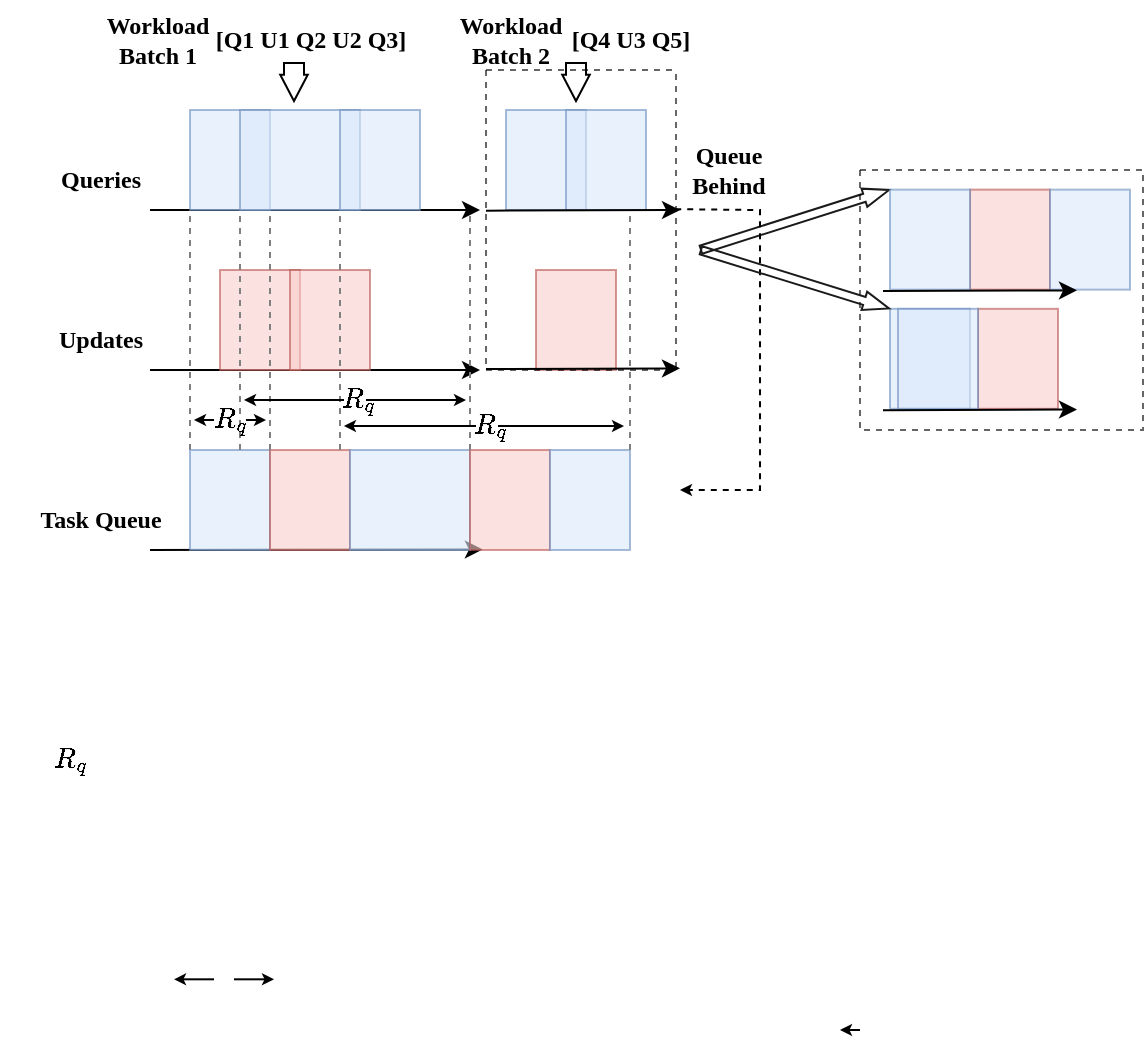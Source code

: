 <mxfile version="20.3.3" type="github">
  <diagram id="Bx-xNaHaK0agXE2F0XZd" name="第 1 页">
    <mxGraphModel dx="1093" dy="601" grid="1" gridSize="10" guides="1" tooltips="1" connect="1" arrows="1" fold="1" page="1" pageScale="1" pageWidth="827" pageHeight="583" math="1" shadow="0">
      <root>
        <mxCell id="0" />
        <mxCell id="1" parent="0" />
        <mxCell id="VoCDYV5BWMh_LhJW3Wjn-31" value="$$R_q$$" style="text;html=1;resizable=0;autosize=1;align=center;verticalAlign=middle;points=[];fillColor=none;strokeColor=none;rounded=0;" parent="1" vertex="1">
          <mxGeometry x="20" y="420" width="70" height="30" as="geometry" />
        </mxCell>
        <mxCell id="VoCDYV5BWMh_LhJW3Wjn-1" value="" style="endArrow=classic;html=1;rounded=0;" parent="1" edge="1">
          <mxGeometry width="50" height="50" relative="1" as="geometry">
            <mxPoint x="95" y="160" as="sourcePoint" />
            <mxPoint x="260" y="160" as="targetPoint" />
          </mxGeometry>
        </mxCell>
        <mxCell id="VoCDYV5BWMh_LhJW3Wjn-2" value="" style="endArrow=classic;html=1;rounded=0;" parent="1" edge="1">
          <mxGeometry width="50" height="50" relative="1" as="geometry">
            <mxPoint x="95" y="240" as="sourcePoint" />
            <mxPoint x="260" y="240" as="targetPoint" />
          </mxGeometry>
        </mxCell>
        <mxCell id="VoCDYV5BWMh_LhJW3Wjn-7" value="" style="rounded=0;whiteSpace=wrap;html=1;fillColor=#f8cecc;strokeColor=#b85450;opacity=60;" parent="1" vertex="1">
          <mxGeometry x="130" y="190" width="40" height="50" as="geometry" />
        </mxCell>
        <mxCell id="VoCDYV5BWMh_LhJW3Wjn-8" value="" style="rounded=0;whiteSpace=wrap;html=1;fillColor=#f8cecc;strokeColor=#b85450;opacity=60;" parent="1" vertex="1">
          <mxGeometry x="165" y="190" width="40" height="50" as="geometry" />
        </mxCell>
        <mxCell id="VoCDYV5BWMh_LhJW3Wjn-11" value="" style="endArrow=classic;html=1;rounded=0;entryX=0.161;entryY=0.994;entryDx=0;entryDy=0;entryPerimeter=0;" parent="1" edge="1" target="4jKrsYHHsN8ylwv_VJGM-10">
          <mxGeometry width="50" height="50" relative="1" as="geometry">
            <mxPoint x="95" y="330" as="sourcePoint" />
            <mxPoint x="375" y="330" as="targetPoint" />
          </mxGeometry>
        </mxCell>
        <mxCell id="VoCDYV5BWMh_LhJW3Wjn-17" value="" style="endArrow=none;dashed=1;html=1;strokeWidth=1;rounded=0;entryX=0;entryY=1;entryDx=0;entryDy=0;exitX=0;exitY=0;exitDx=0;exitDy=0;strokeColor=#808080;" parent="1" edge="1">
          <mxGeometry width="50" height="50" relative="1" as="geometry">
            <mxPoint x="115" y="280" as="sourcePoint" />
            <mxPoint x="115" y="160" as="targetPoint" />
          </mxGeometry>
        </mxCell>
        <mxCell id="VoCDYV5BWMh_LhJW3Wjn-35" value="" style="endArrow=classic;html=1;rounded=0;endSize=3;strokeWidth=1;" parent="1" edge="1">
          <mxGeometry width="50" height="50" relative="1" as="geometry">
            <mxPoint x="137" y="544.66" as="sourcePoint" />
            <mxPoint x="157" y="544.66" as="targetPoint" />
          </mxGeometry>
        </mxCell>
        <mxCell id="VoCDYV5BWMh_LhJW3Wjn-36" value="" style="endArrow=classic;html=1;rounded=0;endSize=3;strokeWidth=1;" parent="1" edge="1">
          <mxGeometry width="50" height="50" relative="1" as="geometry">
            <mxPoint x="127" y="544.66" as="sourcePoint" />
            <mxPoint x="107" y="544.66" as="targetPoint" />
          </mxGeometry>
        </mxCell>
        <mxCell id="VoCDYV5BWMh_LhJW3Wjn-82" value="&lt;font face=&quot;Times New Roman&quot;&gt;Queries&lt;/font&gt;" style="text;html=1;resizable=0;autosize=1;align=center;verticalAlign=middle;points=[];fillColor=none;strokeColor=none;rounded=0;fontStyle=1" parent="1" vertex="1">
          <mxGeometry x="40" y="130" width="60" height="30" as="geometry" />
        </mxCell>
        <mxCell id="VoCDYV5BWMh_LhJW3Wjn-83" value="&lt;font face=&quot;Times New Roman&quot;&gt;Updates&lt;/font&gt;" style="text;html=1;resizable=0;autosize=1;align=center;verticalAlign=middle;points=[];fillColor=none;strokeColor=none;rounded=0;fontStyle=1" parent="1" vertex="1">
          <mxGeometry x="35" y="210" width="70" height="30" as="geometry" />
        </mxCell>
        <mxCell id="VoCDYV5BWMh_LhJW3Wjn-84" value="&lt;font face=&quot;Times New Roman&quot;&gt;Task Queue&lt;/font&gt;" style="text;html=1;resizable=0;autosize=1;align=center;verticalAlign=middle;points=[];fillColor=none;strokeColor=none;rounded=0;fontStyle=1" parent="1" vertex="1">
          <mxGeometry x="30" y="300" width="80" height="30" as="geometry" />
        </mxCell>
        <mxCell id="VoCDYV5BWMh_LhJW3Wjn-85" value="" style="shape=flexArrow;endArrow=classic;html=1;rounded=0;fontFamily=Times New Roman;strokeColor=#1A1A1A;strokeWidth=1;endSize=3.977;startSize=10;endWidth=4.375;entryX=0;entryY=0;entryDx=0;entryDy=0;width=4.186;" parent="1" edge="1" target="4jKrsYHHsN8ylwv_VJGM-89">
          <mxGeometry width="50" height="50" relative="1" as="geometry">
            <mxPoint x="370" y="180" as="sourcePoint" />
            <mxPoint x="510" y="140" as="targetPoint" />
          </mxGeometry>
        </mxCell>
        <mxCell id="4jKrsYHHsN8ylwv_VJGM-1" value="&lt;font face=&quot;Times New Roman&quot;&gt;Workload&amp;nbsp;&lt;br&gt;Batch 1&amp;nbsp;&lt;/font&gt;" style="text;html=1;resizable=0;autosize=1;align=center;verticalAlign=middle;points=[];fillColor=none;strokeColor=none;rounded=0;fontStyle=1" vertex="1" parent="1">
          <mxGeometry x="60" y="55" width="80" height="40" as="geometry" />
        </mxCell>
        <mxCell id="4jKrsYHHsN8ylwv_VJGM-2" value="&lt;font style=&quot;font-size: 12px;&quot; face=&quot;Times New Roman&quot;&gt;[Q1 U1 Q2 U2 Q3]&lt;/font&gt;" style="text;html=1;resizable=0;autosize=1;align=center;verticalAlign=middle;points=[];fillColor=none;strokeColor=none;rounded=0;fontStyle=1" vertex="1" parent="1">
          <mxGeometry x="115" y="60" width="120" height="30" as="geometry" />
        </mxCell>
        <mxCell id="4jKrsYHHsN8ylwv_VJGM-6" value="" style="rounded=0;whiteSpace=wrap;html=1;fillColor=#dae8fc;strokeColor=#6c8ebf;opacity=60;" vertex="1" parent="1">
          <mxGeometry x="115" y="110" width="40" height="50" as="geometry" />
        </mxCell>
        <mxCell id="4jKrsYHHsN8ylwv_VJGM-4" value="" style="rounded=0;whiteSpace=wrap;html=1;fillColor=#dae8fc;strokeColor=#6c8ebf;opacity=60;" vertex="1" parent="1">
          <mxGeometry x="140" y="110" width="60" height="50" as="geometry" />
        </mxCell>
        <mxCell id="VoCDYV5BWMh_LhJW3Wjn-4" value="" style="rounded=0;whiteSpace=wrap;html=1;fillColor=#dae8fc;strokeColor=#6c8ebf;opacity=60;" parent="1" vertex="1">
          <mxGeometry x="190" y="110" width="40" height="50" as="geometry" />
        </mxCell>
        <mxCell id="4jKrsYHHsN8ylwv_VJGM-7" value="" style="rounded=0;whiteSpace=wrap;html=1;fillColor=#dae8fc;strokeColor=#6c8ebf;opacity=60;" vertex="1" parent="1">
          <mxGeometry x="115" y="280" width="40" height="50" as="geometry" />
        </mxCell>
        <mxCell id="4jKrsYHHsN8ylwv_VJGM-8" value="" style="rounded=0;whiteSpace=wrap;html=1;fillColor=#f8cecc;strokeColor=#b85450;opacity=60;" vertex="1" parent="1">
          <mxGeometry x="155" y="280" width="40" height="50" as="geometry" />
        </mxCell>
        <mxCell id="4jKrsYHHsN8ylwv_VJGM-9" value="" style="rounded=0;whiteSpace=wrap;html=1;fillColor=#dae8fc;strokeColor=#6c8ebf;opacity=60;" vertex="1" parent="1">
          <mxGeometry x="195" y="280" width="60" height="50" as="geometry" />
        </mxCell>
        <mxCell id="4jKrsYHHsN8ylwv_VJGM-10" value="" style="rounded=0;whiteSpace=wrap;html=1;fillColor=#f8cecc;strokeColor=#b85450;opacity=60;" vertex="1" parent="1">
          <mxGeometry x="255" y="280" width="40" height="50" as="geometry" />
        </mxCell>
        <mxCell id="4jKrsYHHsN8ylwv_VJGM-11" value="" style="rounded=0;whiteSpace=wrap;html=1;fillColor=#dae8fc;strokeColor=#6c8ebf;opacity=60;" vertex="1" parent="1">
          <mxGeometry x="295" y="280" width="40" height="50" as="geometry" />
        </mxCell>
        <mxCell id="4jKrsYHHsN8ylwv_VJGM-12" value="" style="endArrow=none;dashed=1;html=1;strokeWidth=1;rounded=0;entryX=0;entryY=1;entryDx=0;entryDy=0;exitX=0;exitY=0;exitDx=0;exitDy=0;strokeColor=#808080;" edge="1" parent="1">
          <mxGeometry width="50" height="50" relative="1" as="geometry">
            <mxPoint x="140" y="280" as="sourcePoint" />
            <mxPoint x="140" y="160" as="targetPoint" />
          </mxGeometry>
        </mxCell>
        <mxCell id="4jKrsYHHsN8ylwv_VJGM-13" value="" style="endArrow=none;dashed=1;html=1;strokeWidth=1;rounded=0;entryX=0;entryY=1;entryDx=0;entryDy=0;exitX=0;exitY=0;exitDx=0;exitDy=0;strokeColor=#808080;" edge="1" parent="1">
          <mxGeometry width="50" height="50" relative="1" as="geometry">
            <mxPoint x="190" y="280" as="sourcePoint" />
            <mxPoint x="190" y="160" as="targetPoint" />
          </mxGeometry>
        </mxCell>
        <mxCell id="4jKrsYHHsN8ylwv_VJGM-14" value="" style="endArrow=none;dashed=1;html=1;strokeWidth=1;rounded=0;entryX=0;entryY=1;entryDx=0;entryDy=0;exitX=0;exitY=0;exitDx=0;exitDy=0;strokeColor=#808080;" edge="1" parent="1">
          <mxGeometry width="50" height="50" relative="1" as="geometry">
            <mxPoint x="155" y="280" as="sourcePoint" />
            <mxPoint x="155" y="160" as="targetPoint" />
          </mxGeometry>
        </mxCell>
        <mxCell id="4jKrsYHHsN8ylwv_VJGM-15" value="" style="endArrow=none;dashed=1;html=1;strokeWidth=1;rounded=0;entryX=0;entryY=1;entryDx=0;entryDy=0;exitX=0;exitY=0;exitDx=0;exitDy=0;strokeColor=#808080;" edge="1" parent="1">
          <mxGeometry width="50" height="50" relative="1" as="geometry">
            <mxPoint x="255" y="280" as="sourcePoint" />
            <mxPoint x="255" y="160" as="targetPoint" />
          </mxGeometry>
        </mxCell>
        <mxCell id="4jKrsYHHsN8ylwv_VJGM-16" value="" style="endArrow=none;dashed=1;html=1;strokeWidth=1;rounded=0;entryX=0;entryY=1;entryDx=0;entryDy=0;exitX=0;exitY=0;exitDx=0;exitDy=0;strokeColor=#808080;" edge="1" parent="1">
          <mxGeometry width="50" height="50" relative="1" as="geometry">
            <mxPoint x="335" y="280" as="sourcePoint" />
            <mxPoint x="335" y="160" as="targetPoint" />
          </mxGeometry>
        </mxCell>
        <mxCell id="4jKrsYHHsN8ylwv_VJGM-20" value="$$R_q$$" style="text;html=1;resizable=0;autosize=1;align=center;verticalAlign=middle;points=[];fillColor=none;strokeColor=none;rounded=0;" vertex="1" parent="1">
          <mxGeometry x="100" y="250" width="70" height="30" as="geometry" />
        </mxCell>
        <mxCell id="4jKrsYHHsN8ylwv_VJGM-22" value="" style="endArrow=classic;html=1;rounded=0;endSize=3;strokeWidth=1;jumpSize=6;startSize=6;" edge="1" parent="1">
          <mxGeometry width="50" height="50" relative="1" as="geometry">
            <mxPoint x="127" y="265" as="sourcePoint" />
            <mxPoint x="117" y="265" as="targetPoint" />
          </mxGeometry>
        </mxCell>
        <mxCell id="4jKrsYHHsN8ylwv_VJGM-24" value="" style="endArrow=classic;html=1;rounded=0;endSize=3;strokeWidth=1;jumpSize=6;startSize=6;" edge="1" parent="1">
          <mxGeometry width="50" height="50" relative="1" as="geometry">
            <mxPoint x="450" y="570" as="sourcePoint" />
            <mxPoint x="440" y="570" as="targetPoint" />
          </mxGeometry>
        </mxCell>
        <mxCell id="4jKrsYHHsN8ylwv_VJGM-25" value="" style="endArrow=classic;html=1;rounded=0;endSize=3;strokeWidth=1;" edge="1" parent="1">
          <mxGeometry width="50" height="50" relative="1" as="geometry">
            <mxPoint x="143" y="265.0" as="sourcePoint" />
            <mxPoint x="153" y="265" as="targetPoint" />
          </mxGeometry>
        </mxCell>
        <mxCell id="4jKrsYHHsN8ylwv_VJGM-26" value="$$R_q$$" style="text;html=1;resizable=0;autosize=1;align=center;verticalAlign=middle;points=[];fillColor=none;strokeColor=none;rounded=0;" vertex="1" parent="1">
          <mxGeometry x="164" y="240" width="70" height="30" as="geometry" />
        </mxCell>
        <mxCell id="4jKrsYHHsN8ylwv_VJGM-28" value="" style="endArrow=classic;html=1;rounded=0;endSize=3;strokeWidth=1;" edge="1" parent="1">
          <mxGeometry width="50" height="50" relative="1" as="geometry">
            <mxPoint x="192" y="255" as="sourcePoint" />
            <mxPoint x="142" y="255.0" as="targetPoint" />
          </mxGeometry>
        </mxCell>
        <mxCell id="4jKrsYHHsN8ylwv_VJGM-29" value="" style="endArrow=classic;html=1;rounded=0;endSize=3;strokeWidth=1;" edge="1" parent="1">
          <mxGeometry width="50" height="50" relative="1" as="geometry">
            <mxPoint x="203" y="255.0" as="sourcePoint" />
            <mxPoint x="253" y="255" as="targetPoint" />
          </mxGeometry>
        </mxCell>
        <mxCell id="4jKrsYHHsN8ylwv_VJGM-30" value="$$R_q$$" style="text;html=1;resizable=0;autosize=1;align=center;verticalAlign=middle;points=[];fillColor=none;strokeColor=none;rounded=0;" vertex="1" parent="1">
          <mxGeometry x="230" y="253" width="70" height="30" as="geometry" />
        </mxCell>
        <mxCell id="4jKrsYHHsN8ylwv_VJGM-31" value="" style="endArrow=classic;html=1;rounded=0;endSize=3;strokeWidth=1;entryX=0.371;entryY=0.933;entryDx=0;entryDy=0;entryPerimeter=0;" edge="1" parent="1">
          <mxGeometry width="50" height="50" relative="1" as="geometry">
            <mxPoint x="258" y="268" as="sourcePoint" />
            <mxPoint x="191.97" y="267.99" as="targetPoint" />
          </mxGeometry>
        </mxCell>
        <mxCell id="4jKrsYHHsN8ylwv_VJGM-32" value="" style="endArrow=classic;html=1;rounded=0;endSize=3;strokeWidth=1;" edge="1" parent="1">
          <mxGeometry width="50" height="50" relative="1" as="geometry">
            <mxPoint x="269" y="268.0" as="sourcePoint" />
            <mxPoint x="332" y="268" as="targetPoint" />
          </mxGeometry>
        </mxCell>
        <mxCell id="4jKrsYHHsN8ylwv_VJGM-33" value="" style="rounded=0;whiteSpace=wrap;html=1;fillColor=#dae8fc;strokeColor=#6c8ebf;opacity=60;" vertex="1" parent="1">
          <mxGeometry x="273" y="110" width="40" height="50" as="geometry" />
        </mxCell>
        <mxCell id="4jKrsYHHsN8ylwv_VJGM-34" value="" style="rounded=0;whiteSpace=wrap;html=1;fillColor=#dae8fc;strokeColor=#6c8ebf;opacity=60;" vertex="1" parent="1">
          <mxGeometry x="303" y="110" width="40" height="50" as="geometry" />
        </mxCell>
        <mxCell id="4jKrsYHHsN8ylwv_VJGM-35" value="" style="rounded=0;whiteSpace=wrap;html=1;fillColor=#f8cecc;strokeColor=#b85450;opacity=60;" vertex="1" parent="1">
          <mxGeometry x="288" y="190" width="40" height="50" as="geometry" />
        </mxCell>
        <mxCell id="4jKrsYHHsN8ylwv_VJGM-36" value="&lt;font face=&quot;Times New Roman&quot;&gt;Workload&lt;br&gt;Batch 2&lt;br&gt;&lt;/font&gt;" style="text;html=1;resizable=0;autosize=1;align=center;verticalAlign=middle;points=[];fillColor=none;strokeColor=none;rounded=0;fontStyle=1" vertex="1" parent="1">
          <mxGeometry x="240" y="55" width="70" height="40" as="geometry" />
        </mxCell>
        <mxCell id="4jKrsYHHsN8ylwv_VJGM-37" value="" style="shape=flexArrow;endArrow=classic;html=1;rounded=0;fontSize=12;startSize=6;endSize=4.048;jumpSize=6;endWidth=2.759;" edge="1" parent="1">
          <mxGeometry width="50" height="50" relative="1" as="geometry">
            <mxPoint x="308" y="86" as="sourcePoint" />
            <mxPoint x="308" y="106" as="targetPoint" />
          </mxGeometry>
        </mxCell>
        <mxCell id="4jKrsYHHsN8ylwv_VJGM-38" value="" style="shape=flexArrow;endArrow=classic;html=1;rounded=0;fontSize=12;startSize=6;endSize=4.048;jumpSize=6;endWidth=2.759;" edge="1" parent="1">
          <mxGeometry width="50" height="50" relative="1" as="geometry">
            <mxPoint x="167.0" y="86" as="sourcePoint" />
            <mxPoint x="167.0" y="106" as="targetPoint" />
          </mxGeometry>
        </mxCell>
        <mxCell id="4jKrsYHHsN8ylwv_VJGM-39" value="" style="swimlane;startSize=0;strokeColor=default;fontSize=12;opacity=60;dashed=1;" vertex="1" parent="1">
          <mxGeometry x="263" y="90" width="95" height="150" as="geometry" />
        </mxCell>
        <mxCell id="4jKrsYHHsN8ylwv_VJGM-84" value="" style="endArrow=classic;html=1;rounded=0;" edge="1" parent="4jKrsYHHsN8ylwv_VJGM-39">
          <mxGeometry width="50" height="50" relative="1" as="geometry">
            <mxPoint y="149.52" as="sourcePoint" />
            <mxPoint x="97" y="149.17" as="targetPoint" />
          </mxGeometry>
        </mxCell>
        <mxCell id="4jKrsYHHsN8ylwv_VJGM-40" value="" style="endArrow=classic;html=1;rounded=0;fontSize=12;startSize=6;endSize=3;jumpSize=6;exitX=0.996;exitY=0.464;exitDx=0;exitDy=0;exitPerimeter=0;dashed=1;" edge="1" parent="1" source="4jKrsYHHsN8ylwv_VJGM-39">
          <mxGeometry width="50" height="50" relative="1" as="geometry">
            <mxPoint x="260" y="270" as="sourcePoint" />
            <mxPoint x="360" y="300" as="targetPoint" />
            <Array as="points">
              <mxPoint x="400" y="160" />
              <mxPoint x="400" y="300" />
            </Array>
          </mxGeometry>
        </mxCell>
        <mxCell id="4jKrsYHHsN8ylwv_VJGM-41" value="&lt;font face=&quot;Times New Roman&quot;&gt;Queue &lt;br&gt;Behind&lt;/font&gt;" style="text;html=1;resizable=0;autosize=1;align=center;verticalAlign=middle;points=[];fillColor=none;strokeColor=none;rounded=0;fontStyle=1" vertex="1" parent="1">
          <mxGeometry x="354" y="120" width="60" height="40" as="geometry" />
        </mxCell>
        <mxCell id="4jKrsYHHsN8ylwv_VJGM-44" value="" style="rounded=0;whiteSpace=wrap;html=1;fillColor=#f8cecc;strokeColor=#b85450;opacity=60;" vertex="1" parent="1">
          <mxGeometry x="509" y="209.41" width="40" height="50" as="geometry" />
        </mxCell>
        <mxCell id="4jKrsYHHsN8ylwv_VJGM-53" value="" style="rounded=0;whiteSpace=wrap;html=1;fillColor=#dae8fc;strokeColor=#6c8ebf;opacity=60;" vertex="1" parent="1">
          <mxGeometry x="465" y="209.41" width="40" height="50" as="geometry" />
        </mxCell>
        <mxCell id="4jKrsYHHsN8ylwv_VJGM-55" value="" style="rounded=0;whiteSpace=wrap;html=1;fillColor=#dae8fc;strokeColor=#6c8ebf;opacity=60;" vertex="1" parent="1">
          <mxGeometry x="469" y="209.41" width="40" height="50" as="geometry" />
        </mxCell>
        <mxCell id="4jKrsYHHsN8ylwv_VJGM-83" value="" style="endArrow=classic;html=1;rounded=0;" edge="1" parent="1">
          <mxGeometry width="50" height="50" relative="1" as="geometry">
            <mxPoint x="263" y="160.35" as="sourcePoint" />
            <mxPoint x="360" y="160" as="targetPoint" />
          </mxGeometry>
        </mxCell>
        <mxCell id="4jKrsYHHsN8ylwv_VJGM-85" value="" style="endArrow=classic;html=1;rounded=0;" edge="1" parent="1">
          <mxGeometry width="50" height="50" relative="1" as="geometry">
            <mxPoint x="461.5" y="260.11" as="sourcePoint" />
            <mxPoint x="558.5" y="259.76" as="targetPoint" />
          </mxGeometry>
        </mxCell>
        <mxCell id="4jKrsYHHsN8ylwv_VJGM-86" value="&lt;font style=&quot;font-size: 12px;&quot; face=&quot;Times New Roman&quot;&gt;[Q4 U3 Q5]&lt;/font&gt;" style="text;html=1;resizable=0;autosize=1;align=center;verticalAlign=middle;points=[];fillColor=none;strokeColor=none;rounded=0;fontStyle=1" vertex="1" parent="1">
          <mxGeometry x="295" y="60" width="80" height="30" as="geometry" />
        </mxCell>
        <mxCell id="4jKrsYHHsN8ylwv_VJGM-88" value="" style="rounded=0;whiteSpace=wrap;html=1;fillColor=#f8cecc;strokeColor=#b85450;opacity=60;" vertex="1" parent="1">
          <mxGeometry x="505" y="149.82" width="40" height="50" as="geometry" />
        </mxCell>
        <mxCell id="4jKrsYHHsN8ylwv_VJGM-89" value="" style="rounded=0;whiteSpace=wrap;html=1;fillColor=#dae8fc;strokeColor=#6c8ebf;opacity=60;" vertex="1" parent="1">
          <mxGeometry x="465" y="149.82" width="40" height="50" as="geometry" />
        </mxCell>
        <mxCell id="4jKrsYHHsN8ylwv_VJGM-90" value="" style="rounded=0;whiteSpace=wrap;html=1;fillColor=#dae8fc;strokeColor=#6c8ebf;opacity=60;" vertex="1" parent="1">
          <mxGeometry x="545" y="149.82" width="40" height="50" as="geometry" />
        </mxCell>
        <mxCell id="4jKrsYHHsN8ylwv_VJGM-91" value="" style="endArrow=classic;html=1;rounded=0;" edge="1" parent="1">
          <mxGeometry width="50" height="50" relative="1" as="geometry">
            <mxPoint x="461.5" y="200.52" as="sourcePoint" />
            <mxPoint x="558.5" y="200.17" as="targetPoint" />
          </mxGeometry>
        </mxCell>
        <mxCell id="4jKrsYHHsN8ylwv_VJGM-93" value="" style="swimlane;startSize=0;strokeColor=default;fontSize=12;opacity=60;dashed=1;" vertex="1" parent="1">
          <mxGeometry x="450" y="140" width="141.5" height="130" as="geometry" />
        </mxCell>
        <mxCell id="4jKrsYHHsN8ylwv_VJGM-100" value="" style="shape=flexArrow;endArrow=classic;html=1;rounded=0;fontFamily=Times New Roman;strokeColor=#1A1A1A;strokeWidth=1;endSize=3.977;startSize=10;endWidth=4.375;entryX=0;entryY=0;entryDx=0;entryDy=0;width=4.186;" edge="1" parent="1" target="4jKrsYHHsN8ylwv_VJGM-53">
          <mxGeometry width="50" height="50" relative="1" as="geometry">
            <mxPoint x="370" y="180" as="sourcePoint" />
            <mxPoint x="485" y="259.82" as="targetPoint" />
          </mxGeometry>
        </mxCell>
      </root>
    </mxGraphModel>
  </diagram>
</mxfile>

